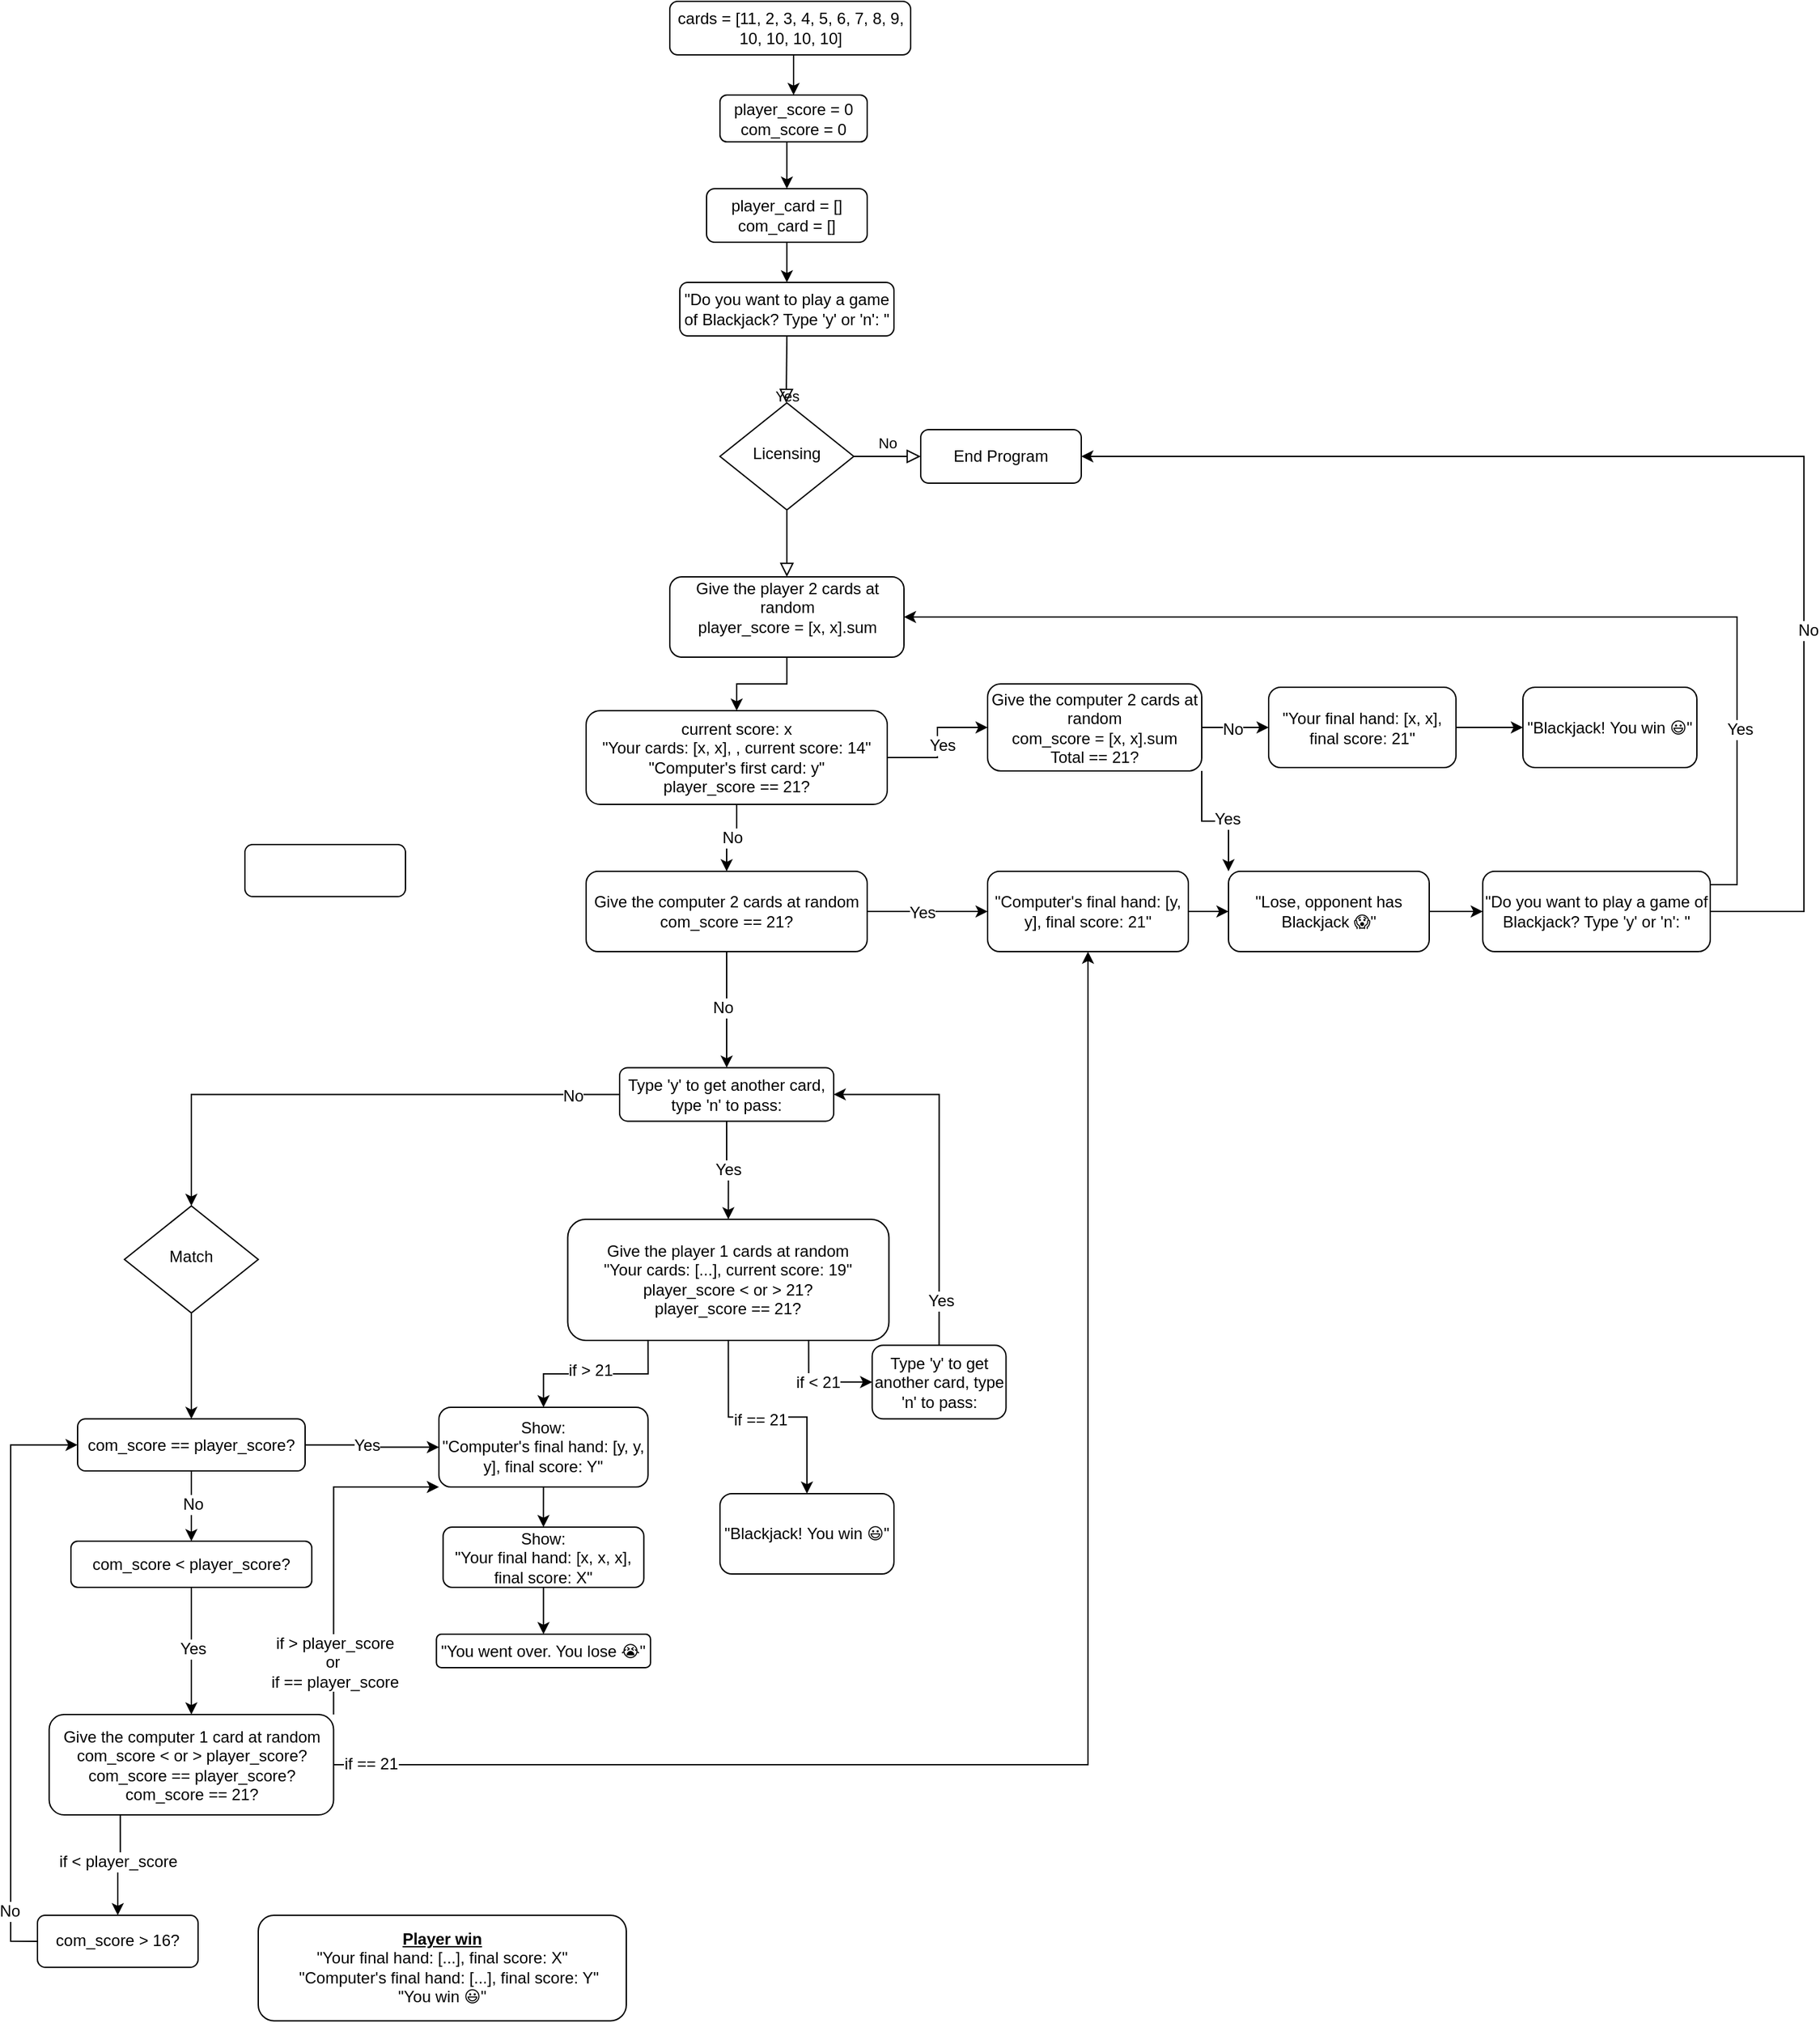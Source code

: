 <mxfile version="14.6.12" type="device"><diagram id="C5RBs43oDa-KdzZeNtuy" name="Page-1"><mxGraphModel dx="2208" dy="2413" grid="1" gridSize="10" guides="1" tooltips="1" connect="1" arrows="1" fold="1" page="1" pageScale="1" pageWidth="827" pageHeight="1169" math="0" shadow="0"><root><mxCell id="WIyWlLk6GJQsqaUBKTNV-0"/><mxCell id="WIyWlLk6GJQsqaUBKTNV-1" parent="WIyWlLk6GJQsqaUBKTNV-0"/><mxCell id="WIyWlLk6GJQsqaUBKTNV-3" value="&quot;Do you want to play a game of Blackjack? Type 'y' or 'n':&amp;nbsp;&quot;" style="rounded=1;whiteSpace=wrap;html=1;fontSize=12;glass=0;strokeWidth=1;shadow=0;" parent="WIyWlLk6GJQsqaUBKTNV-1" vertex="1"><mxGeometry x="140" y="50" width="160" height="40" as="geometry"/></mxCell><mxCell id="WIyWlLk6GJQsqaUBKTNV-4" value="" style="rounded=0;html=1;jettySize=auto;orthogonalLoop=1;fontSize=11;endArrow=block;endFill=0;endSize=8;strokeWidth=1;shadow=0;labelBackgroundColor=none;edgeStyle=orthogonalEdgeStyle;" parent="WIyWlLk6GJQsqaUBKTNV-1" source="WIyWlLk6GJQsqaUBKTNV-6" target="FhnqXrxaWHGlsyChbSAd-8" edge="1"><mxGeometry y="20" relative="1" as="geometry"><mxPoint as="offset"/><mxPoint x="220" y="290" as="targetPoint"/></mxGeometry></mxCell><mxCell id="WIyWlLk6GJQsqaUBKTNV-5" value="No" style="edgeStyle=orthogonalEdgeStyle;rounded=0;html=1;jettySize=auto;orthogonalLoop=1;fontSize=11;endArrow=block;endFill=0;endSize=8;strokeWidth=1;shadow=0;labelBackgroundColor=none;" parent="WIyWlLk6GJQsqaUBKTNV-1" source="WIyWlLk6GJQsqaUBKTNV-6" target="WIyWlLk6GJQsqaUBKTNV-7" edge="1"><mxGeometry y="10" relative="1" as="geometry"><mxPoint as="offset"/></mxGeometry></mxCell><mxCell id="WIyWlLk6GJQsqaUBKTNV-6" value="Licensing" style="rhombus;whiteSpace=wrap;html=1;shadow=0;fontFamily=Helvetica;fontSize=12;align=center;strokeWidth=1;spacing=6;spacingTop=-4;" parent="WIyWlLk6GJQsqaUBKTNV-1" vertex="1"><mxGeometry x="170" y="140" width="100" height="80" as="geometry"/></mxCell><mxCell id="WIyWlLk6GJQsqaUBKTNV-7" value="End Program" style="rounded=1;whiteSpace=wrap;html=1;fontSize=12;glass=0;strokeWidth=1;shadow=0;" parent="WIyWlLk6GJQsqaUBKTNV-1" vertex="1"><mxGeometry x="320" y="160" width="120" height="40" as="geometry"/></mxCell><mxCell id="FhnqXrxaWHGlsyChbSAd-41" value="No" style="edgeStyle=orthogonalEdgeStyle;rounded=0;orthogonalLoop=1;jettySize=auto;html=1;exitX=0.5;exitY=1;exitDx=0;exitDy=0;entryX=0.5;entryY=0;entryDx=0;entryDy=0;fontSize=12;" edge="1" parent="WIyWlLk6GJQsqaUBKTNV-1" source="WIyWlLk6GJQsqaUBKTNV-11" target="WIyWlLk6GJQsqaUBKTNV-12"><mxGeometry relative="1" as="geometry"/></mxCell><mxCell id="FhnqXrxaWHGlsyChbSAd-62" style="edgeStyle=orthogonalEdgeStyle;rounded=0;orthogonalLoop=1;jettySize=auto;html=1;exitX=1;exitY=0.5;exitDx=0;exitDy=0;entryX=0;entryY=0.5;entryDx=0;entryDy=0;fontSize=12;" edge="1" parent="WIyWlLk6GJQsqaUBKTNV-1" source="WIyWlLk6GJQsqaUBKTNV-11" target="FhnqXrxaWHGlsyChbSAd-61"><mxGeometry relative="1" as="geometry"/></mxCell><mxCell id="FhnqXrxaWHGlsyChbSAd-63" value="Yes" style="edgeLabel;html=1;align=center;verticalAlign=middle;resizable=0;points=[];fontSize=12;" vertex="1" connectable="0" parent="FhnqXrxaWHGlsyChbSAd-62"><mxGeometry x="-0.05" y="-3" relative="1" as="geometry"><mxPoint as="offset"/></mxGeometry></mxCell><mxCell id="WIyWlLk6GJQsqaUBKTNV-11" value="current score: x&lt;br&gt;&quot;Your cards: [x, x], , current score: 14&quot;&lt;br&gt;&quot;Computer's first card: y&quot;&lt;br&gt;player_score == 21?" style="rounded=1;whiteSpace=wrap;html=1;fontSize=12;glass=0;strokeWidth=1;shadow=0;" parent="WIyWlLk6GJQsqaUBKTNV-1" vertex="1"><mxGeometry x="70" y="370" width="225" height="70" as="geometry"/></mxCell><mxCell id="FhnqXrxaWHGlsyChbSAd-38" style="edgeStyle=orthogonalEdgeStyle;rounded=0;orthogonalLoop=1;jettySize=auto;html=1;exitX=1;exitY=0.5;exitDx=0;exitDy=0;entryX=0;entryY=0.5;entryDx=0;entryDy=0;fontSize=12;" edge="1" parent="WIyWlLk6GJQsqaUBKTNV-1" source="WIyWlLk6GJQsqaUBKTNV-12" target="FhnqXrxaWHGlsyChbSAd-36"><mxGeometry relative="1" as="geometry"/></mxCell><mxCell id="FhnqXrxaWHGlsyChbSAd-39" value="Yes" style="edgeLabel;html=1;align=center;verticalAlign=middle;resizable=0;points=[];fontSize=12;" vertex="1" connectable="0" parent="FhnqXrxaWHGlsyChbSAd-38"><mxGeometry x="-0.086" y="-1" relative="1" as="geometry"><mxPoint as="offset"/></mxGeometry></mxCell><mxCell id="FhnqXrxaWHGlsyChbSAd-42" style="edgeStyle=orthogonalEdgeStyle;rounded=0;orthogonalLoop=1;jettySize=auto;html=1;exitX=0.5;exitY=1;exitDx=0;exitDy=0;fontSize=12;" edge="1" parent="WIyWlLk6GJQsqaUBKTNV-1" source="WIyWlLk6GJQsqaUBKTNV-12" target="FhnqXrxaWHGlsyChbSAd-14"><mxGeometry relative="1" as="geometry"/></mxCell><mxCell id="FhnqXrxaWHGlsyChbSAd-43" value="No" style="edgeLabel;html=1;align=center;verticalAlign=middle;resizable=0;points=[];fontSize=12;" vertex="1" connectable="0" parent="FhnqXrxaWHGlsyChbSAd-42"><mxGeometry x="-0.04" y="-3" relative="1" as="geometry"><mxPoint as="offset"/></mxGeometry></mxCell><mxCell id="WIyWlLk6GJQsqaUBKTNV-12" value="Give the computer 2&amp;nbsp;cards at random&lt;br&gt;com_score == 21?" style="rounded=1;whiteSpace=wrap;html=1;fontSize=12;glass=0;strokeWidth=1;shadow=0;" parent="WIyWlLk6GJQsqaUBKTNV-1" vertex="1"><mxGeometry x="70" y="490" width="210" height="60" as="geometry"/></mxCell><mxCell id="FhnqXrxaWHGlsyChbSAd-3" value="Yes" style="rounded=0;html=1;jettySize=auto;orthogonalLoop=1;fontSize=11;endArrow=block;endFill=0;endSize=8;strokeWidth=1;shadow=0;labelBackgroundColor=none;edgeStyle=orthogonalEdgeStyle;exitX=0.5;exitY=1;exitDx=0;exitDy=0;" edge="1" parent="WIyWlLk6GJQsqaUBKTNV-1" source="WIyWlLk6GJQsqaUBKTNV-3"><mxGeometry x="-0.01" y="-20" relative="1" as="geometry"><mxPoint x="20" y="20" as="offset"/><mxPoint x="219.5" y="100" as="sourcePoint"/><mxPoint x="219.5" y="140" as="targetPoint"/></mxGeometry></mxCell><mxCell id="FhnqXrxaWHGlsyChbSAd-11" style="edgeStyle=orthogonalEdgeStyle;rounded=0;orthogonalLoop=1;jettySize=auto;html=1;exitX=0.5;exitY=1;exitDx=0;exitDy=0;entryX=0.5;entryY=0;entryDx=0;entryDy=0;fontSize=12;" edge="1" parent="WIyWlLk6GJQsqaUBKTNV-1" source="FhnqXrxaWHGlsyChbSAd-8" target="WIyWlLk6GJQsqaUBKTNV-11"><mxGeometry relative="1" as="geometry"/></mxCell><mxCell id="FhnqXrxaWHGlsyChbSAd-8" value="Give the player 2 cards at random&lt;br&gt;player_score = [x, x].sum&lt;br&gt;&amp;nbsp;" style="rounded=1;whiteSpace=wrap;html=1;fontSize=12;" vertex="1" parent="WIyWlLk6GJQsqaUBKTNV-1"><mxGeometry x="132.5" y="270" width="175" height="60" as="geometry"/></mxCell><mxCell id="FhnqXrxaWHGlsyChbSAd-78" style="edgeStyle=orthogonalEdgeStyle;rounded=0;orthogonalLoop=1;jettySize=auto;html=1;exitX=0.5;exitY=1;exitDx=0;exitDy=0;entryX=0.5;entryY=0;entryDx=0;entryDy=0;fontSize=12;" edge="1" parent="WIyWlLk6GJQsqaUBKTNV-1" source="FhnqXrxaWHGlsyChbSAd-32" target="FhnqXrxaWHGlsyChbSAd-77"><mxGeometry relative="1" as="geometry"><mxPoint x="220" y="-60" as="sourcePoint"/></mxGeometry></mxCell><mxCell id="FhnqXrxaWHGlsyChbSAd-22" value="Yes" style="edgeStyle=orthogonalEdgeStyle;rounded=0;orthogonalLoop=1;jettySize=auto;html=1;exitX=0.5;exitY=1;exitDx=0;exitDy=0;fontSize=12;entryX=0.5;entryY=0;entryDx=0;entryDy=0;" edge="1" parent="WIyWlLk6GJQsqaUBKTNV-1" source="FhnqXrxaWHGlsyChbSAd-14" target="FhnqXrxaWHGlsyChbSAd-16"><mxGeometry relative="1" as="geometry"><mxPoint x="180" y="712.19" as="targetPoint"/></mxGeometry></mxCell><mxCell id="FhnqXrxaWHGlsyChbSAd-102" style="edgeStyle=orthogonalEdgeStyle;rounded=0;orthogonalLoop=1;jettySize=auto;html=1;exitX=0;exitY=0.5;exitDx=0;exitDy=0;entryX=0.5;entryY=0;entryDx=0;entryDy=0;fontSize=12;" edge="1" parent="WIyWlLk6GJQsqaUBKTNV-1" source="FhnqXrxaWHGlsyChbSAd-14" target="FhnqXrxaWHGlsyChbSAd-17"><mxGeometry relative="1" as="geometry"/></mxCell><mxCell id="FhnqXrxaWHGlsyChbSAd-103" value="No" style="edgeLabel;html=1;align=center;verticalAlign=middle;resizable=0;points=[];fontSize=12;" vertex="1" connectable="0" parent="FhnqXrxaWHGlsyChbSAd-102"><mxGeometry x="-0.825" y="1" relative="1" as="geometry"><mxPoint as="offset"/></mxGeometry></mxCell><mxCell id="FhnqXrxaWHGlsyChbSAd-14" value="Type 'y' to get another card, type 'n' to pass:" style="rounded=1;whiteSpace=wrap;html=1;fontSize=12;glass=0;strokeWidth=1;shadow=0;" vertex="1" parent="WIyWlLk6GJQsqaUBKTNV-1"><mxGeometry x="95" y="636.69" width="160" height="40" as="geometry"/></mxCell><mxCell id="FhnqXrxaWHGlsyChbSAd-23" style="edgeStyle=orthogonalEdgeStyle;rounded=0;orthogonalLoop=1;jettySize=auto;html=1;exitX=0.25;exitY=1;exitDx=0;exitDy=0;fontSize=12;" edge="1" parent="WIyWlLk6GJQsqaUBKTNV-1" source="FhnqXrxaWHGlsyChbSAd-16" target="FhnqXrxaWHGlsyChbSAd-24"><mxGeometry relative="1" as="geometry"><mxPoint x="135" y="845.5" as="targetPoint"/></mxGeometry></mxCell><mxCell id="FhnqXrxaWHGlsyChbSAd-25" value="if &amp;gt; 21" style="edgeLabel;html=1;align=center;verticalAlign=middle;resizable=0;points=[];fontSize=12;" vertex="1" connectable="0" parent="FhnqXrxaWHGlsyChbSAd-23"><mxGeometry x="0.067" y="-3" relative="1" as="geometry"><mxPoint as="offset"/></mxGeometry></mxCell><mxCell id="FhnqXrxaWHGlsyChbSAd-26" style="edgeStyle=orthogonalEdgeStyle;rounded=0;orthogonalLoop=1;jettySize=auto;html=1;exitX=0.75;exitY=1;exitDx=0;exitDy=0;fontSize=12;entryX=0;entryY=0.5;entryDx=0;entryDy=0;" edge="1" parent="WIyWlLk6GJQsqaUBKTNV-1" source="FhnqXrxaWHGlsyChbSAd-16" target="FhnqXrxaWHGlsyChbSAd-27"><mxGeometry relative="1" as="geometry"><mxPoint x="260" y="850.5" as="targetPoint"/></mxGeometry></mxCell><mxCell id="FhnqXrxaWHGlsyChbSAd-28" value="if &amp;lt; 21" style="edgeLabel;html=1;align=center;verticalAlign=middle;resizable=0;points=[];fontSize=12;" vertex="1" connectable="0" parent="FhnqXrxaWHGlsyChbSAd-26"><mxGeometry x="-0.05" relative="1" as="geometry"><mxPoint as="offset"/></mxGeometry></mxCell><mxCell id="FhnqXrxaWHGlsyChbSAd-113" style="edgeStyle=orthogonalEdgeStyle;rounded=0;orthogonalLoop=1;jettySize=auto;html=1;exitX=0.5;exitY=1;exitDx=0;exitDy=0;entryX=0.5;entryY=0;entryDx=0;entryDy=0;fontSize=12;" edge="1" parent="WIyWlLk6GJQsqaUBKTNV-1" source="FhnqXrxaWHGlsyChbSAd-16" target="FhnqXrxaWHGlsyChbSAd-112"><mxGeometry relative="1" as="geometry"/></mxCell><mxCell id="FhnqXrxaWHGlsyChbSAd-114" value="if == 21" style="edgeLabel;html=1;align=center;verticalAlign=middle;resizable=0;points=[];fontSize=12;" vertex="1" connectable="0" parent="FhnqXrxaWHGlsyChbSAd-113"><mxGeometry x="-0.065" y="-2" relative="1" as="geometry"><mxPoint as="offset"/></mxGeometry></mxCell><mxCell id="FhnqXrxaWHGlsyChbSAd-16" value="Give the player 1 cards at random&lt;br&gt;&quot;Your cards: [...], current score: 19&quot;&lt;br&gt;player_score &amp;lt; or &amp;gt; 21?&lt;br&gt;player_score == 21?" style="rounded=1;whiteSpace=wrap;html=1;fontSize=12;" vertex="1" parent="WIyWlLk6GJQsqaUBKTNV-1"><mxGeometry x="56.25" y="750" width="240" height="90.5" as="geometry"/></mxCell><mxCell id="FhnqXrxaWHGlsyChbSAd-98" style="edgeStyle=orthogonalEdgeStyle;rounded=0;orthogonalLoop=1;jettySize=auto;html=1;exitX=0.5;exitY=1;exitDx=0;exitDy=0;fontSize=12;entryX=0.5;entryY=0;entryDx=0;entryDy=0;" edge="1" parent="WIyWlLk6GJQsqaUBKTNV-1" source="FhnqXrxaWHGlsyChbSAd-17" target="FhnqXrxaWHGlsyChbSAd-95"><mxGeometry relative="1" as="geometry"><mxPoint x="-130" y="853.56" as="targetPoint"/></mxGeometry></mxCell><mxCell id="FhnqXrxaWHGlsyChbSAd-17" value="Match" style="rhombus;whiteSpace=wrap;html=1;shadow=0;fontFamily=Helvetica;fontSize=12;align=center;strokeWidth=1;spacing=6;spacingTop=-4;" vertex="1" parent="WIyWlLk6GJQsqaUBKTNV-1"><mxGeometry x="-275" y="740" width="100" height="80" as="geometry"/></mxCell><mxCell id="FhnqXrxaWHGlsyChbSAd-59" style="edgeStyle=orthogonalEdgeStyle;rounded=0;orthogonalLoop=1;jettySize=auto;html=1;exitX=0.5;exitY=1;exitDx=0;exitDy=0;fontSize=12;" edge="1" parent="WIyWlLk6GJQsqaUBKTNV-1" source="FhnqXrxaWHGlsyChbSAd-24" target="FhnqXrxaWHGlsyChbSAd-30"><mxGeometry relative="1" as="geometry"/></mxCell><mxCell id="FhnqXrxaWHGlsyChbSAd-24" value="Show:&lt;br&gt;&quot;Computer's final hand: [y, y, y], final score: Y&quot;" style="rounded=1;whiteSpace=wrap;html=1;fontSize=12;" vertex="1" parent="WIyWlLk6GJQsqaUBKTNV-1"><mxGeometry x="-40" y="890.5" width="156.25" height="59.5" as="geometry"/></mxCell><mxCell id="FhnqXrxaWHGlsyChbSAd-106" style="edgeStyle=orthogonalEdgeStyle;rounded=0;orthogonalLoop=1;jettySize=auto;html=1;exitX=0.5;exitY=0;exitDx=0;exitDy=0;entryX=1;entryY=0.5;entryDx=0;entryDy=0;fontSize=12;" edge="1" parent="WIyWlLk6GJQsqaUBKTNV-1" source="FhnqXrxaWHGlsyChbSAd-27" target="FhnqXrxaWHGlsyChbSAd-14"><mxGeometry relative="1" as="geometry"/></mxCell><mxCell id="FhnqXrxaWHGlsyChbSAd-108" value="Yes" style="edgeLabel;html=1;align=center;verticalAlign=middle;resizable=0;points=[];fontSize=12;" vertex="1" connectable="0" parent="FhnqXrxaWHGlsyChbSAd-106"><mxGeometry x="-0.75" y="-1" relative="1" as="geometry"><mxPoint as="offset"/></mxGeometry></mxCell><mxCell id="FhnqXrxaWHGlsyChbSAd-27" value="Type 'y' to get another card, type 'n' to pass:" style="rounded=1;whiteSpace=wrap;html=1;fontSize=12;glass=0;strokeWidth=1;shadow=0;" vertex="1" parent="WIyWlLk6GJQsqaUBKTNV-1"><mxGeometry x="283.75" y="844.13" width="100" height="55" as="geometry"/></mxCell><mxCell id="FhnqXrxaWHGlsyChbSAd-29" value="&quot;You went over. You lose 😭&quot;" style="rounded=1;whiteSpace=wrap;html=1;fontSize=12;" vertex="1" parent="WIyWlLk6GJQsqaUBKTNV-1"><mxGeometry x="-41.87" y="1060" width="160" height="25" as="geometry"/></mxCell><mxCell id="FhnqXrxaWHGlsyChbSAd-60" style="edgeStyle=orthogonalEdgeStyle;rounded=0;orthogonalLoop=1;jettySize=auto;html=1;exitX=0.5;exitY=1;exitDx=0;exitDy=0;entryX=0.5;entryY=0;entryDx=0;entryDy=0;fontSize=12;" edge="1" parent="WIyWlLk6GJQsqaUBKTNV-1" source="FhnqXrxaWHGlsyChbSAd-30" target="FhnqXrxaWHGlsyChbSAd-29"><mxGeometry relative="1" as="geometry"/></mxCell><mxCell id="FhnqXrxaWHGlsyChbSAd-30" value="Show:&lt;br&gt;&quot;Your final hand: [x, x, x], final score: X&quot;" style="rounded=1;whiteSpace=wrap;html=1;fontSize=12;" vertex="1" parent="WIyWlLk6GJQsqaUBKTNV-1"><mxGeometry x="-36.87" y="980" width="150" height="45" as="geometry"/></mxCell><mxCell id="FhnqXrxaWHGlsyChbSAd-32" value="player_score = 0&lt;br&gt;com_score = 0" style="rounded=1;whiteSpace=wrap;html=1;fontSize=12;" vertex="1" parent="WIyWlLk6GJQsqaUBKTNV-1"><mxGeometry x="170" y="-90" width="110" height="35" as="geometry"/></mxCell><mxCell id="FhnqXrxaWHGlsyChbSAd-44" style="edgeStyle=orthogonalEdgeStyle;rounded=0;orthogonalLoop=1;jettySize=auto;html=1;exitX=1;exitY=0.5;exitDx=0;exitDy=0;fontSize=12;" edge="1" parent="WIyWlLk6GJQsqaUBKTNV-1" source="FhnqXrxaWHGlsyChbSAd-36" target="FhnqXrxaWHGlsyChbSAd-45"><mxGeometry relative="1" as="geometry"><mxPoint x="590" y="510" as="targetPoint"/></mxGeometry></mxCell><mxCell id="FhnqXrxaWHGlsyChbSAd-36" value="&quot;Computer's final hand: [y, y], final score: 21&quot;" style="rounded=1;whiteSpace=wrap;html=1;fontSize=12;" vertex="1" parent="WIyWlLk6GJQsqaUBKTNV-1"><mxGeometry x="370" y="490" width="150" height="60" as="geometry"/></mxCell><mxCell id="FhnqXrxaWHGlsyChbSAd-69" style="edgeStyle=orthogonalEdgeStyle;rounded=0;orthogonalLoop=1;jettySize=auto;html=1;exitX=1;exitY=0.5;exitDx=0;exitDy=0;entryX=0;entryY=0.5;entryDx=0;entryDy=0;fontSize=12;" edge="1" parent="WIyWlLk6GJQsqaUBKTNV-1" source="FhnqXrxaWHGlsyChbSAd-45" target="FhnqXrxaWHGlsyChbSAd-68"><mxGeometry relative="1" as="geometry"/></mxCell><mxCell id="FhnqXrxaWHGlsyChbSAd-45" value="&quot;Lose, opponent has Blackjack 😱&quot;" style="rounded=1;whiteSpace=wrap;html=1;fontSize=12;" vertex="1" parent="WIyWlLk6GJQsqaUBKTNV-1"><mxGeometry x="550" y="490" width="150" height="60" as="geometry"/></mxCell><mxCell id="FhnqXrxaWHGlsyChbSAd-55" style="edgeStyle=orthogonalEdgeStyle;rounded=0;orthogonalLoop=1;jettySize=auto;html=1;exitX=1;exitY=0.5;exitDx=0;exitDy=0;entryX=0;entryY=0.5;entryDx=0;entryDy=0;fontSize=12;" edge="1" parent="WIyWlLk6GJQsqaUBKTNV-1" source="FhnqXrxaWHGlsyChbSAd-47" target="FhnqXrxaWHGlsyChbSAd-48"><mxGeometry relative="1" as="geometry"/></mxCell><mxCell id="FhnqXrxaWHGlsyChbSAd-47" value="&quot;Your final hand: [x, x], final score: 21&quot;" style="rounded=1;whiteSpace=wrap;html=1;fontSize=12;" vertex="1" parent="WIyWlLk6GJQsqaUBKTNV-1"><mxGeometry x="580" y="352.5" width="140" height="60" as="geometry"/></mxCell><mxCell id="FhnqXrxaWHGlsyChbSAd-48" value="&quot;Blackjack!&amp;nbsp;You win 😃&quot;" style="rounded=1;whiteSpace=wrap;html=1;fontSize=12;" vertex="1" parent="WIyWlLk6GJQsqaUBKTNV-1"><mxGeometry x="770" y="352.5" width="130" height="60" as="geometry"/></mxCell><mxCell id="FhnqXrxaWHGlsyChbSAd-64" style="edgeStyle=orthogonalEdgeStyle;rounded=0;orthogonalLoop=1;jettySize=auto;html=1;exitX=1;exitY=0.5;exitDx=0;exitDy=0;entryX=0;entryY=0.5;entryDx=0;entryDy=0;fontSize=12;" edge="1" parent="WIyWlLk6GJQsqaUBKTNV-1" source="FhnqXrxaWHGlsyChbSAd-61" target="FhnqXrxaWHGlsyChbSAd-47"><mxGeometry relative="1" as="geometry"/></mxCell><mxCell id="FhnqXrxaWHGlsyChbSAd-66" value="No" style="edgeLabel;html=1;align=center;verticalAlign=middle;resizable=0;points=[];fontSize=12;" vertex="1" connectable="0" parent="FhnqXrxaWHGlsyChbSAd-64"><mxGeometry x="-0.1" y="-1" relative="1" as="geometry"><mxPoint as="offset"/></mxGeometry></mxCell><mxCell id="FhnqXrxaWHGlsyChbSAd-65" style="edgeStyle=orthogonalEdgeStyle;rounded=0;orthogonalLoop=1;jettySize=auto;html=1;exitX=1;exitY=1;exitDx=0;exitDy=0;entryX=0;entryY=0;entryDx=0;entryDy=0;fontSize=12;" edge="1" parent="WIyWlLk6GJQsqaUBKTNV-1" source="FhnqXrxaWHGlsyChbSAd-61" target="FhnqXrxaWHGlsyChbSAd-45"><mxGeometry relative="1" as="geometry"/></mxCell><mxCell id="FhnqXrxaWHGlsyChbSAd-67" value="Yes" style="edgeLabel;html=1;align=center;verticalAlign=middle;resizable=0;points=[];fontSize=12;" vertex="1" connectable="0" parent="FhnqXrxaWHGlsyChbSAd-65"><mxGeometry x="0.183" y="2" relative="1" as="geometry"><mxPoint as="offset"/></mxGeometry></mxCell><mxCell id="FhnqXrxaWHGlsyChbSAd-61" value="Give the computer 2&amp;nbsp;cards at random&lt;br&gt;com_score = [x, x].sum&lt;br&gt;Total == 21?" style="rounded=1;whiteSpace=wrap;html=1;fontSize=12;glass=0;strokeWidth=1;shadow=0;" vertex="1" parent="WIyWlLk6GJQsqaUBKTNV-1"><mxGeometry x="370" y="350" width="160" height="65" as="geometry"/></mxCell><mxCell id="FhnqXrxaWHGlsyChbSAd-72" style="edgeStyle=orthogonalEdgeStyle;rounded=0;orthogonalLoop=1;jettySize=auto;html=1;exitX=1;exitY=0.75;exitDx=0;exitDy=0;entryX=1;entryY=0.5;entryDx=0;entryDy=0;fontSize=12;" edge="1" parent="WIyWlLk6GJQsqaUBKTNV-1" source="FhnqXrxaWHGlsyChbSAd-68" target="WIyWlLk6GJQsqaUBKTNV-7"><mxGeometry relative="1" as="geometry"><Array as="points"><mxPoint x="980" y="520"/><mxPoint x="980" y="180"/></Array></mxGeometry></mxCell><mxCell id="FhnqXrxaWHGlsyChbSAd-76" value="No" style="edgeLabel;html=1;align=center;verticalAlign=middle;resizable=0;points=[];fontSize=12;" vertex="1" connectable="0" parent="FhnqXrxaWHGlsyChbSAd-72"><mxGeometry x="-0.389" y="-3" relative="1" as="geometry"><mxPoint as="offset"/></mxGeometry></mxCell><mxCell id="FhnqXrxaWHGlsyChbSAd-73" style="edgeStyle=orthogonalEdgeStyle;rounded=0;orthogonalLoop=1;jettySize=auto;html=1;exitX=1;exitY=0.25;exitDx=0;exitDy=0;entryX=1;entryY=0.5;entryDx=0;entryDy=0;fontSize=12;" edge="1" parent="WIyWlLk6GJQsqaUBKTNV-1" source="FhnqXrxaWHGlsyChbSAd-68" target="FhnqXrxaWHGlsyChbSAd-8"><mxGeometry relative="1" as="geometry"><Array as="points"><mxPoint x="930" y="500"/><mxPoint x="930" y="300"/></Array></mxGeometry></mxCell><mxCell id="FhnqXrxaWHGlsyChbSAd-74" value="Yes" style="edgeLabel;html=1;align=center;verticalAlign=middle;resizable=0;points=[];fontSize=12;" vertex="1" connectable="0" parent="FhnqXrxaWHGlsyChbSAd-73"><mxGeometry x="-0.667" y="-2" relative="1" as="geometry"><mxPoint as="offset"/></mxGeometry></mxCell><mxCell id="FhnqXrxaWHGlsyChbSAd-68" value="&quot;Do you want to play a game of Blackjack? Type 'y' or 'n':&amp;nbsp;&quot;" style="rounded=1;whiteSpace=wrap;html=1;fontSize=12;glass=0;strokeWidth=1;shadow=0;" vertex="1" parent="WIyWlLk6GJQsqaUBKTNV-1"><mxGeometry x="740" y="490" width="170" height="60" as="geometry"/></mxCell><mxCell id="FhnqXrxaWHGlsyChbSAd-79" style="edgeStyle=orthogonalEdgeStyle;rounded=0;orthogonalLoop=1;jettySize=auto;html=1;exitX=0.5;exitY=1;exitDx=0;exitDy=0;entryX=0.5;entryY=0;entryDx=0;entryDy=0;fontSize=12;" edge="1" parent="WIyWlLk6GJQsqaUBKTNV-1" source="FhnqXrxaWHGlsyChbSAd-77" target="WIyWlLk6GJQsqaUBKTNV-3"><mxGeometry relative="1" as="geometry"/></mxCell><mxCell id="FhnqXrxaWHGlsyChbSAd-77" value="player_card = []&lt;br&gt;com_card = []" style="rounded=1;whiteSpace=wrap;html=1;fontSize=12;" vertex="1" parent="WIyWlLk6GJQsqaUBKTNV-1"><mxGeometry x="160" y="-20" width="120" height="40" as="geometry"/></mxCell><mxCell id="FhnqXrxaWHGlsyChbSAd-88" style="edgeStyle=orthogonalEdgeStyle;rounded=0;orthogonalLoop=1;jettySize=auto;html=1;exitX=0.5;exitY=1;exitDx=0;exitDy=0;entryX=0.5;entryY=0;entryDx=0;entryDy=0;fontSize=12;" edge="1" parent="WIyWlLk6GJQsqaUBKTNV-1" source="FhnqXrxaWHGlsyChbSAd-81" target="FhnqXrxaWHGlsyChbSAd-87"><mxGeometry relative="1" as="geometry"/></mxCell><mxCell id="FhnqXrxaWHGlsyChbSAd-91" value="Yes" style="edgeLabel;html=1;align=center;verticalAlign=middle;resizable=0;points=[];fontSize=12;" vertex="1" connectable="0" parent="FhnqXrxaWHGlsyChbSAd-88"><mxGeometry x="-0.043" y="1" relative="1" as="geometry"><mxPoint as="offset"/></mxGeometry></mxCell><mxCell id="FhnqXrxaWHGlsyChbSAd-81" value="com_score &amp;lt; player_score?" style="rounded=1;whiteSpace=wrap;html=1;fontSize=12;" vertex="1" parent="WIyWlLk6GJQsqaUBKTNV-1"><mxGeometry x="-315" y="990.5" width="180" height="34.5" as="geometry"/></mxCell><mxCell id="FhnqXrxaWHGlsyChbSAd-83" value="" style="rounded=1;whiteSpace=wrap;html=1;fontSize=12;" vertex="1" parent="WIyWlLk6GJQsqaUBKTNV-1"><mxGeometry x="-185" y="470" width="120" height="38.88" as="geometry"/></mxCell><mxCell id="FhnqXrxaWHGlsyChbSAd-84" value="&lt;div&gt;&lt;b&gt;&lt;u&gt;Player win&lt;/u&gt;&lt;/b&gt;&lt;/div&gt;&lt;div&gt;&quot;Your final hand: [...], final score: X&quot;&lt;/div&gt;&lt;div&gt;&amp;nbsp; &amp;nbsp;&quot;Computer's final hand: [...], final score: Y&quot;&lt;/div&gt;&lt;div&gt;&quot;You win 😃&quot;&lt;/div&gt;" style="rounded=1;whiteSpace=wrap;html=1;fontSize=12;" vertex="1" parent="WIyWlLk6GJQsqaUBKTNV-1"><mxGeometry x="-175" y="1270" width="275" height="78.88" as="geometry"/></mxCell><mxCell id="FhnqXrxaWHGlsyChbSAd-90" style="edgeStyle=orthogonalEdgeStyle;rounded=0;orthogonalLoop=1;jettySize=auto;html=1;exitX=0.25;exitY=1;exitDx=0;exitDy=0;entryX=0.5;entryY=0;entryDx=0;entryDy=0;fontSize=12;" edge="1" parent="WIyWlLk6GJQsqaUBKTNV-1" source="FhnqXrxaWHGlsyChbSAd-87" target="FhnqXrxaWHGlsyChbSAd-89"><mxGeometry relative="1" as="geometry"/></mxCell><mxCell id="FhnqXrxaWHGlsyChbSAd-92" value="if &amp;lt; player_score" style="edgeLabel;html=1;align=center;verticalAlign=middle;resizable=0;points=[];fontSize=12;" vertex="1" connectable="0" parent="FhnqXrxaWHGlsyChbSAd-90"><mxGeometry x="-0.35" y="-1" relative="1" as="geometry"><mxPoint x="-1" y="10" as="offset"/></mxGeometry></mxCell><mxCell id="FhnqXrxaWHGlsyChbSAd-118" style="edgeStyle=orthogonalEdgeStyle;rounded=0;orthogonalLoop=1;jettySize=auto;html=1;exitX=1;exitY=0.5;exitDx=0;exitDy=0;entryX=0.5;entryY=1;entryDx=0;entryDy=0;fontSize=12;" edge="1" parent="WIyWlLk6GJQsqaUBKTNV-1" source="FhnqXrxaWHGlsyChbSAd-87" target="FhnqXrxaWHGlsyChbSAd-36"><mxGeometry relative="1" as="geometry"/></mxCell><mxCell id="FhnqXrxaWHGlsyChbSAd-119" value="if == 21" style="edgeLabel;html=1;align=center;verticalAlign=middle;resizable=0;points=[];fontSize=12;" vertex="1" connectable="0" parent="FhnqXrxaWHGlsyChbSAd-118"><mxGeometry x="-0.953" y="1" relative="1" as="geometry"><mxPoint as="offset"/></mxGeometry></mxCell><mxCell id="FhnqXrxaWHGlsyChbSAd-123" style="edgeStyle=orthogonalEdgeStyle;rounded=0;orthogonalLoop=1;jettySize=auto;html=1;exitX=1;exitY=0;exitDx=0;exitDy=0;entryX=0;entryY=1;entryDx=0;entryDy=0;fontSize=12;" edge="1" parent="WIyWlLk6GJQsqaUBKTNV-1" source="FhnqXrxaWHGlsyChbSAd-87" target="FhnqXrxaWHGlsyChbSAd-24"><mxGeometry relative="1" as="geometry"><Array as="points"><mxPoint x="-119" y="950"/></Array></mxGeometry></mxCell><mxCell id="FhnqXrxaWHGlsyChbSAd-124" value="if &amp;gt; player_score&lt;br&gt;or&amp;nbsp;&lt;br&gt;if == player_score" style="edgeLabel;html=1;align=center;verticalAlign=middle;resizable=0;points=[];fontSize=12;" vertex="1" connectable="0" parent="FhnqXrxaWHGlsyChbSAd-123"><mxGeometry x="-0.775" y="-1" relative="1" as="geometry"><mxPoint x="-1" y="-11" as="offset"/></mxGeometry></mxCell><mxCell id="FhnqXrxaWHGlsyChbSAd-87" value="Give the computer 1 card at random&lt;br&gt;com_score &amp;lt; or &amp;gt; player_score?&lt;br&gt;com_score == player_score?&lt;br&gt;com_score == 21?" style="rounded=1;whiteSpace=wrap;html=1;fontSize=12;" vertex="1" parent="WIyWlLk6GJQsqaUBKTNV-1"><mxGeometry x="-331.25" y="1120" width="212.5" height="75" as="geometry"/></mxCell><mxCell id="FhnqXrxaWHGlsyChbSAd-125" style="edgeStyle=orthogonalEdgeStyle;rounded=0;orthogonalLoop=1;jettySize=auto;html=1;exitX=0;exitY=0.5;exitDx=0;exitDy=0;entryX=0;entryY=0.5;entryDx=0;entryDy=0;fontSize=12;" edge="1" parent="WIyWlLk6GJQsqaUBKTNV-1" source="FhnqXrxaWHGlsyChbSAd-89" target="FhnqXrxaWHGlsyChbSAd-95"><mxGeometry relative="1" as="geometry"/></mxCell><mxCell id="FhnqXrxaWHGlsyChbSAd-126" value="No" style="edgeLabel;html=1;align=center;verticalAlign=middle;resizable=0;points=[];fontSize=12;" vertex="1" connectable="0" parent="FhnqXrxaWHGlsyChbSAd-125"><mxGeometry x="-0.808" y="1" relative="1" as="geometry"><mxPoint as="offset"/></mxGeometry></mxCell><mxCell id="FhnqXrxaWHGlsyChbSAd-89" value="&lt;span&gt;com_score &amp;gt; 16?&lt;/span&gt;" style="rounded=1;whiteSpace=wrap;html=1;fontSize=12;" vertex="1" parent="WIyWlLk6GJQsqaUBKTNV-1"><mxGeometry x="-340" y="1270" width="120" height="38.88" as="geometry"/></mxCell><mxCell id="FhnqXrxaWHGlsyChbSAd-104" style="edgeStyle=orthogonalEdgeStyle;rounded=0;orthogonalLoop=1;jettySize=auto;html=1;exitX=1;exitY=0.5;exitDx=0;exitDy=0;entryX=0;entryY=0.5;entryDx=0;entryDy=0;fontSize=12;" edge="1" parent="WIyWlLk6GJQsqaUBKTNV-1" source="FhnqXrxaWHGlsyChbSAd-95" target="FhnqXrxaWHGlsyChbSAd-24"><mxGeometry relative="1" as="geometry"><mxPoint x="-45" y="873" as="sourcePoint"/></mxGeometry></mxCell><mxCell id="FhnqXrxaWHGlsyChbSAd-115" value="Yes" style="edgeLabel;html=1;align=center;verticalAlign=middle;resizable=0;points=[];fontSize=12;" vertex="1" connectable="0" parent="FhnqXrxaWHGlsyChbSAd-104"><mxGeometry x="-0.102" relative="1" as="geometry"><mxPoint as="offset"/></mxGeometry></mxCell><mxCell id="FhnqXrxaWHGlsyChbSAd-116" style="edgeStyle=orthogonalEdgeStyle;rounded=0;orthogonalLoop=1;jettySize=auto;html=1;exitX=0.5;exitY=1;exitDx=0;exitDy=0;entryX=0.5;entryY=0;entryDx=0;entryDy=0;fontSize=12;" edge="1" parent="WIyWlLk6GJQsqaUBKTNV-1" source="FhnqXrxaWHGlsyChbSAd-95" target="FhnqXrxaWHGlsyChbSAd-81"><mxGeometry relative="1" as="geometry"/></mxCell><mxCell id="FhnqXrxaWHGlsyChbSAd-117" value="No" style="edgeLabel;html=1;align=center;verticalAlign=middle;resizable=0;points=[];fontSize=12;" vertex="1" connectable="0" parent="FhnqXrxaWHGlsyChbSAd-116"><mxGeometry x="-0.053" y="1" relative="1" as="geometry"><mxPoint as="offset"/></mxGeometry></mxCell><mxCell id="FhnqXrxaWHGlsyChbSAd-95" value="&lt;span&gt;com_score == player_score?&lt;/span&gt;" style="rounded=1;whiteSpace=wrap;html=1;fontSize=12;" vertex="1" parent="WIyWlLk6GJQsqaUBKTNV-1"><mxGeometry x="-310" y="899.13" width="170" height="38.88" as="geometry"/></mxCell><mxCell id="FhnqXrxaWHGlsyChbSAd-112" value="&quot;Blackjack!&amp;nbsp;You win 😃&quot;" style="rounded=1;whiteSpace=wrap;html=1;fontSize=12;" vertex="1" parent="WIyWlLk6GJQsqaUBKTNV-1"><mxGeometry x="170" y="955" width="130" height="60" as="geometry"/></mxCell><mxCell id="FhnqXrxaWHGlsyChbSAd-128" style="edgeStyle=orthogonalEdgeStyle;rounded=0;orthogonalLoop=1;jettySize=auto;html=1;exitX=0.5;exitY=1;exitDx=0;exitDy=0;entryX=0.5;entryY=0;entryDx=0;entryDy=0;fontSize=12;" edge="1" parent="WIyWlLk6GJQsqaUBKTNV-1" source="FhnqXrxaWHGlsyChbSAd-127" target="FhnqXrxaWHGlsyChbSAd-32"><mxGeometry relative="1" as="geometry"/></mxCell><mxCell id="FhnqXrxaWHGlsyChbSAd-127" value="cards = [11, 2, 3, 4, 5, 6, 7, 8, 9, 10, 10, 10, 10]" style="rounded=1;whiteSpace=wrap;html=1;fontSize=12;glass=0;strokeWidth=1;shadow=0;" vertex="1" parent="WIyWlLk6GJQsqaUBKTNV-1"><mxGeometry x="132.5" y="-160" width="180" height="40" as="geometry"/></mxCell></root></mxGraphModel></diagram></mxfile>
